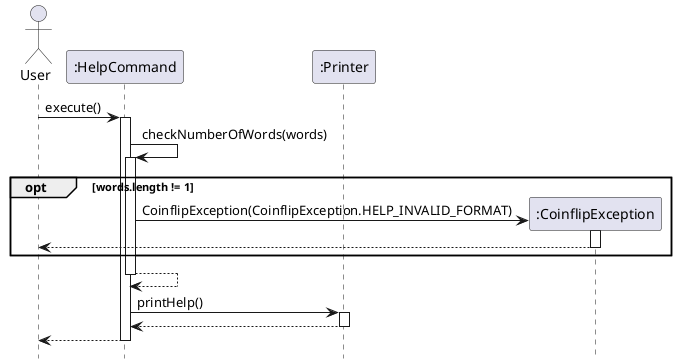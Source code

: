 @startuml
actor User as User
hide footbox
participant HelpCommand as ":HelpCommand"
participant Printer as ":Printer"
participant CoinflipException as ":CoinflipException"

User -> HelpCommand: execute()
activate HelpCommand


HelpCommand -> HelpCommand: checkNumberOfWords(words)
activate HelpCommand
opt words.length != 1
create CoinflipException
HelpCommand -> CoinflipException : CoinflipException(CoinflipException.HELP_INVALID_FORMAT)
activate CoinflipException
CoinflipException --> User
deactivate CoinflipException
end
HelpCommand --> HelpCommand
deactivate HelpCommand

HelpCommand -> Printer: printHelp()
activate Printer
Printer --> HelpCommand
deactivate Printer
HelpCommand --> User
deactivate HelpCommand
@enduml
